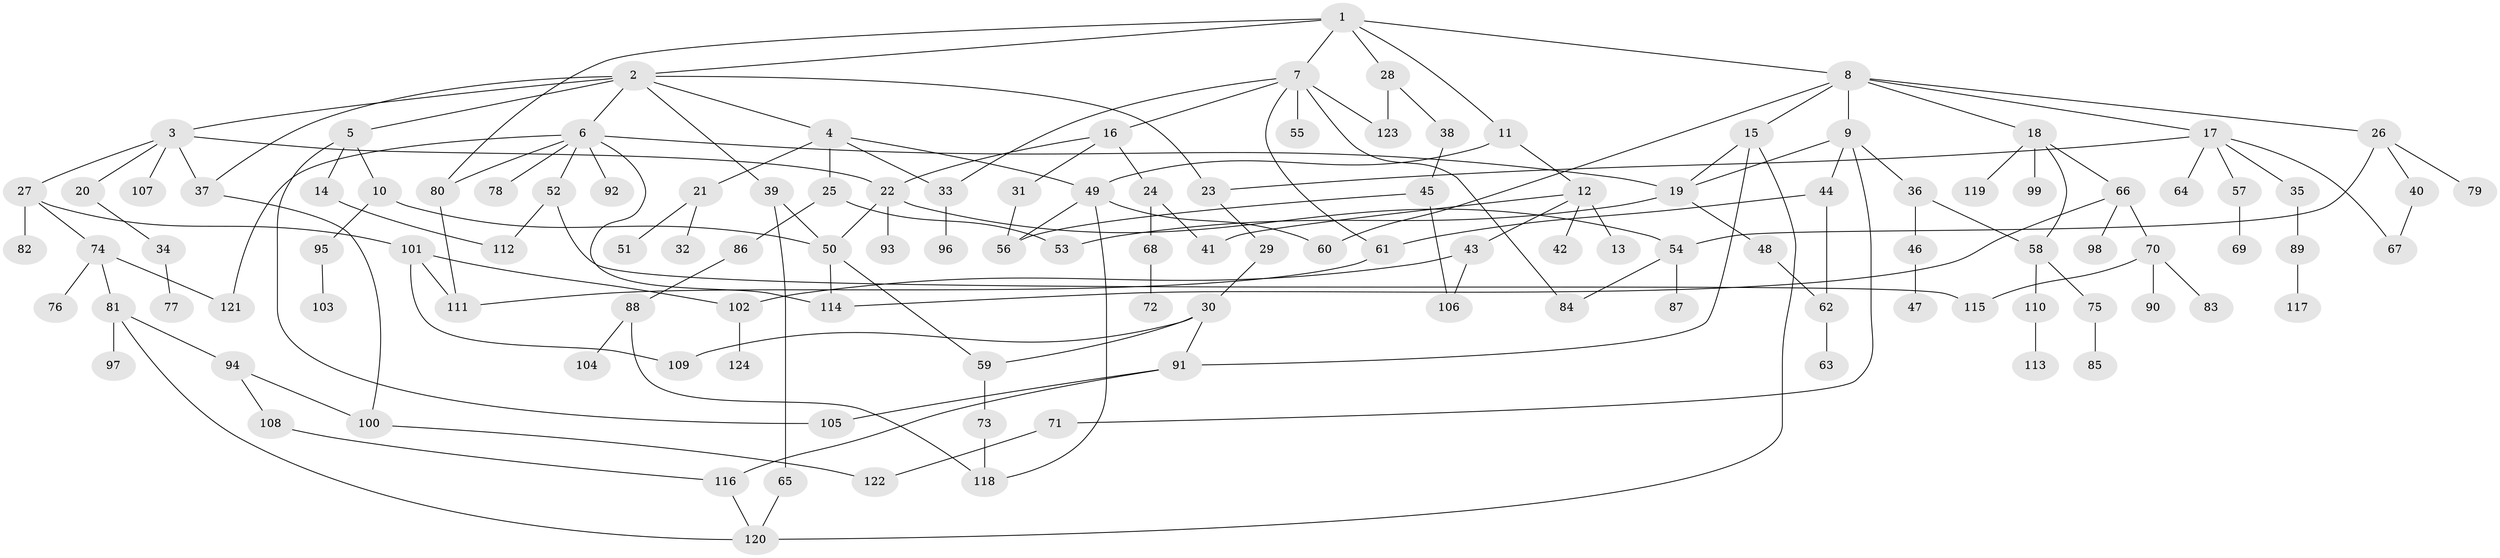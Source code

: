 // coarse degree distribution, {4: 0.14285714285714285, 5: 0.04081632653061224, 8: 0.08163265306122448, 1: 0.4897959183673469, 2: 0.14285714285714285, 7: 0.061224489795918366, 9: 0.02040816326530612, 6: 0.02040816326530612}
// Generated by graph-tools (version 1.1) at 2025/44/03/04/25 21:44:54]
// undirected, 124 vertices, 166 edges
graph export_dot {
graph [start="1"]
  node [color=gray90,style=filled];
  1;
  2;
  3;
  4;
  5;
  6;
  7;
  8;
  9;
  10;
  11;
  12;
  13;
  14;
  15;
  16;
  17;
  18;
  19;
  20;
  21;
  22;
  23;
  24;
  25;
  26;
  27;
  28;
  29;
  30;
  31;
  32;
  33;
  34;
  35;
  36;
  37;
  38;
  39;
  40;
  41;
  42;
  43;
  44;
  45;
  46;
  47;
  48;
  49;
  50;
  51;
  52;
  53;
  54;
  55;
  56;
  57;
  58;
  59;
  60;
  61;
  62;
  63;
  64;
  65;
  66;
  67;
  68;
  69;
  70;
  71;
  72;
  73;
  74;
  75;
  76;
  77;
  78;
  79;
  80;
  81;
  82;
  83;
  84;
  85;
  86;
  87;
  88;
  89;
  90;
  91;
  92;
  93;
  94;
  95;
  96;
  97;
  98;
  99;
  100;
  101;
  102;
  103;
  104;
  105;
  106;
  107;
  108;
  109;
  110;
  111;
  112;
  113;
  114;
  115;
  116;
  117;
  118;
  119;
  120;
  121;
  122;
  123;
  124;
  1 -- 2;
  1 -- 7;
  1 -- 8;
  1 -- 11;
  1 -- 28;
  1 -- 80;
  2 -- 3;
  2 -- 4;
  2 -- 5;
  2 -- 6;
  2 -- 37;
  2 -- 39;
  2 -- 23;
  3 -- 20;
  3 -- 27;
  3 -- 107;
  3 -- 37;
  3 -- 22;
  4 -- 21;
  4 -- 25;
  4 -- 49;
  4 -- 33;
  5 -- 10;
  5 -- 14;
  5 -- 105;
  6 -- 52;
  6 -- 78;
  6 -- 92;
  6 -- 114;
  6 -- 19;
  6 -- 80;
  6 -- 121;
  7 -- 16;
  7 -- 33;
  7 -- 55;
  7 -- 61;
  7 -- 123;
  7 -- 84;
  8 -- 9;
  8 -- 15;
  8 -- 17;
  8 -- 18;
  8 -- 26;
  8 -- 60;
  9 -- 19;
  9 -- 36;
  9 -- 44;
  9 -- 71;
  10 -- 95;
  10 -- 50;
  11 -- 12;
  11 -- 49;
  12 -- 13;
  12 -- 42;
  12 -- 43;
  12 -- 41;
  14 -- 112;
  15 -- 120;
  15 -- 91;
  15 -- 19;
  16 -- 22;
  16 -- 24;
  16 -- 31;
  17 -- 23;
  17 -- 35;
  17 -- 57;
  17 -- 64;
  17 -- 67;
  18 -- 66;
  18 -- 99;
  18 -- 119;
  18 -- 58;
  19 -- 48;
  19 -- 53;
  20 -- 34;
  21 -- 32;
  21 -- 51;
  22 -- 50;
  22 -- 93;
  22 -- 54;
  23 -- 29;
  24 -- 41;
  24 -- 68;
  25 -- 86;
  25 -- 53;
  26 -- 40;
  26 -- 54;
  26 -- 79;
  27 -- 74;
  27 -- 82;
  27 -- 101;
  28 -- 38;
  28 -- 123;
  29 -- 30;
  30 -- 59;
  30 -- 91;
  30 -- 109;
  31 -- 56;
  33 -- 96;
  34 -- 77;
  35 -- 89;
  36 -- 46;
  36 -- 58;
  37 -- 100;
  38 -- 45;
  39 -- 65;
  39 -- 50;
  40 -- 67;
  43 -- 102;
  43 -- 106;
  44 -- 62;
  44 -- 61;
  45 -- 56;
  45 -- 106;
  46 -- 47;
  48 -- 62;
  49 -- 60;
  49 -- 118;
  49 -- 56;
  50 -- 114;
  50 -- 59;
  52 -- 112;
  52 -- 115;
  54 -- 84;
  54 -- 87;
  57 -- 69;
  58 -- 75;
  58 -- 110;
  59 -- 73;
  61 -- 111;
  62 -- 63;
  65 -- 120;
  66 -- 70;
  66 -- 98;
  66 -- 114;
  68 -- 72;
  70 -- 83;
  70 -- 90;
  70 -- 115;
  71 -- 122;
  73 -- 118;
  74 -- 76;
  74 -- 81;
  74 -- 121;
  75 -- 85;
  80 -- 111;
  81 -- 94;
  81 -- 97;
  81 -- 120;
  86 -- 88;
  88 -- 104;
  88 -- 118;
  89 -- 117;
  91 -- 105;
  91 -- 116;
  94 -- 100;
  94 -- 108;
  95 -- 103;
  100 -- 122;
  101 -- 109;
  101 -- 111;
  101 -- 102;
  102 -- 124;
  108 -- 116;
  110 -- 113;
  116 -- 120;
}
